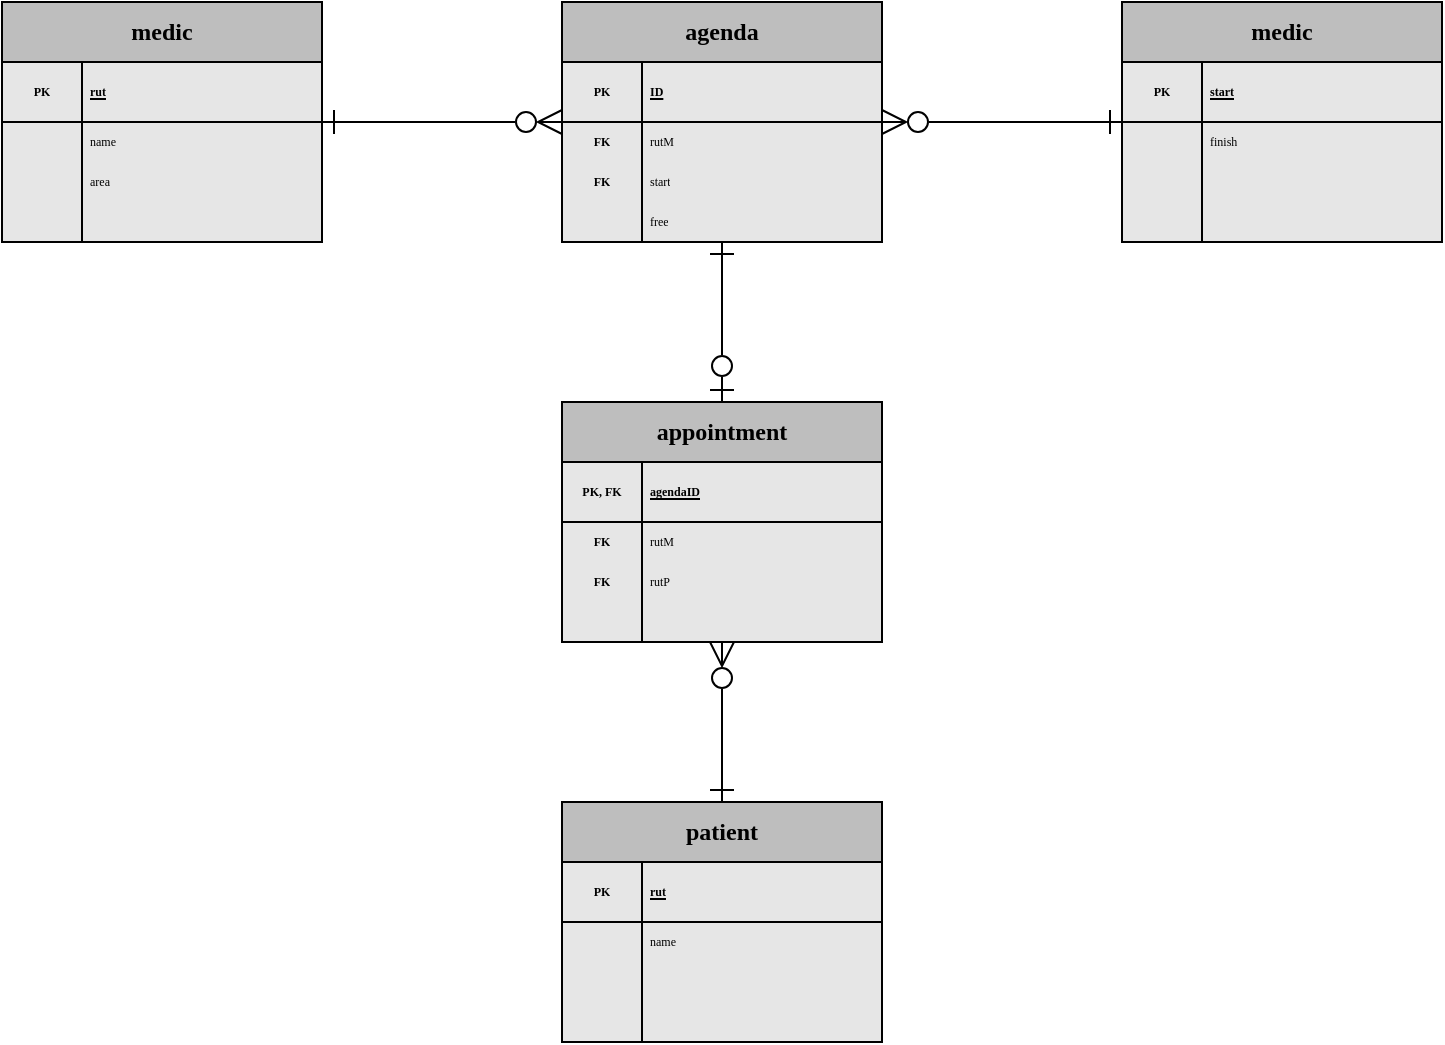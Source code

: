 <mxfile version="24.7.17">
  <diagram name="page 1" id="qVR1apmD6zJQwRJWvuhT">
    <mxGraphModel dx="928" dy="998" grid="1" gridSize="10" guides="0" tooltips="1" connect="0" arrows="0" fold="1" page="0" pageScale="1" pageWidth="1" pageHeight="1" math="0" shadow="0">
      <root>
        <mxCell id="0" />
        <mxCell id="1" parent="0" />
        <mxCell id="bWEumTjsvRZVFGGNAj3E-31" value="" style="endArrow=ERzeroToMany;html=1;rounded=0;endSize=10;startArrow=ERone;startFill=0;endFill=0;startSize=10;jumpSize=5;fontFamily=Source Code Pro;fontSize=50;edgeStyle=orthogonalEdgeStyle;" parent="1" source="L7v4DbWmXzUbWN3TQE_9-1" target="wR0pdppz9Ygxzf8U3rlt-65" edge="1">
          <mxGeometry width="50" height="50" relative="1" as="geometry">
            <mxPoint x="1000" y="480" as="sourcePoint" />
            <mxPoint x="1320" y="480" as="targetPoint" />
            <Array as="points" />
          </mxGeometry>
        </mxCell>
        <mxCell id="L7v4DbWmXzUbWN3TQE_9-1" value="patient" style="shape=table;startSize=30;container=1;collapsible=1;childLayout=tableLayout;fixedRows=1;rowLines=0;fontStyle=1;align=center;resizeLast=1;html=1;whiteSpace=wrap;fontFamily=Source Sans Pro;verticalAlign=middle;fillStyle=solid;fillColor=#BEBEBE;swimlaneFillColor=#E6E6E6;" parent="1" vertex="1">
          <mxGeometry x="1320" y="720" width="160" height="120" as="geometry">
            <mxRectangle x="1240" y="320" width="160" height="30" as="alternateBounds" />
          </mxGeometry>
        </mxCell>
        <mxCell id="L7v4DbWmXzUbWN3TQE_9-5" value="" style="shape=tableRow;horizontal=0;startSize=0;swimlaneHead=0;swimlaneBody=0;fillColor=none;collapsible=0;dropTarget=0;points=[[0,0.5],[1,0.5]];portConstraint=eastwest;top=0;left=0;right=0;bottom=1;html=1;fontFamily=Source Sans Pro;fontSize=50;" parent="L7v4DbWmXzUbWN3TQE_9-1" vertex="1">
          <mxGeometry y="30" width="160" height="30" as="geometry" />
        </mxCell>
        <mxCell id="L7v4DbWmXzUbWN3TQE_9-6" value="PK" style="shape=partialRectangle;connectable=0;fillColor=none;top=0;left=0;bottom=0;right=0;fontStyle=1;overflow=hidden;html=1;whiteSpace=wrap;fontFamily=Source Code Pro;fontSize=6;strokeColor=inherit;" parent="L7v4DbWmXzUbWN3TQE_9-5" vertex="1">
          <mxGeometry width="40" height="30" as="geometry">
            <mxRectangle width="40" height="30" as="alternateBounds" />
          </mxGeometry>
        </mxCell>
        <mxCell id="L7v4DbWmXzUbWN3TQE_9-7" value="rut" style="shape=partialRectangle;connectable=0;fillColor=none;top=0;left=0;bottom=0;right=0;align=left;spacingLeft=2;fontStyle=5;overflow=hidden;html=1;whiteSpace=wrap;fontFamily=Source Code Pro;fontSize=6;strokeColor=inherit;spacingRight=2;" parent="L7v4DbWmXzUbWN3TQE_9-5" vertex="1">
          <mxGeometry x="40" width="120" height="30" as="geometry">
            <mxRectangle width="120" height="30" as="alternateBounds" />
          </mxGeometry>
        </mxCell>
        <mxCell id="L7v4DbWmXzUbWN3TQE_9-8" value="" style="shape=tableRow;horizontal=0;startSize=0;swimlaneHead=0;swimlaneBody=0;fillColor=none;collapsible=0;dropTarget=0;points=[[0,0.5],[1,0.5]];portConstraint=eastwest;top=0;left=0;right=0;bottom=0;html=1;fontFamily=Source Sans Pro;fontSize=50;" parent="L7v4DbWmXzUbWN3TQE_9-1" vertex="1">
          <mxGeometry y="60" width="160" height="20" as="geometry" />
        </mxCell>
        <mxCell id="L7v4DbWmXzUbWN3TQE_9-9" value="" style="shape=partialRectangle;connectable=0;fillColor=none;top=0;left=0;bottom=0;right=0;editable=1;overflow=hidden;html=1;whiteSpace=wrap;fontFamily=Source Code Pro;fontSize=6;strokeColor=inherit;" parent="L7v4DbWmXzUbWN3TQE_9-8" vertex="1">
          <mxGeometry width="40" height="20" as="geometry">
            <mxRectangle width="40" height="20" as="alternateBounds" />
          </mxGeometry>
        </mxCell>
        <mxCell id="L7v4DbWmXzUbWN3TQE_9-10" value="name" style="shape=partialRectangle;connectable=0;fillColor=none;top=0;left=0;bottom=0;right=0;align=left;spacingLeft=2;overflow=hidden;html=1;whiteSpace=wrap;fontFamily=Source Code Pro;fontSize=6;strokeColor=inherit;spacingRight=2;" parent="L7v4DbWmXzUbWN3TQE_9-8" vertex="1">
          <mxGeometry x="40" width="120" height="20" as="geometry">
            <mxRectangle width="120" height="20" as="alternateBounds" />
          </mxGeometry>
        </mxCell>
        <mxCell id="eeZUi_6JxWHf7fmhZz_U-38" style="shape=tableRow;horizontal=0;startSize=0;swimlaneHead=0;swimlaneBody=0;fillColor=none;collapsible=0;dropTarget=0;points=[[0,0.5],[1,0.5]];portConstraint=eastwest;top=0;left=0;right=0;bottom=0;html=1;fontFamily=Source Sans Pro;fontSize=50;" parent="L7v4DbWmXzUbWN3TQE_9-1" vertex="1">
          <mxGeometry y="80" width="160" height="20" as="geometry" />
        </mxCell>
        <mxCell id="eeZUi_6JxWHf7fmhZz_U-39" style="shape=partialRectangle;connectable=0;fillColor=none;top=0;left=0;bottom=0;right=0;editable=1;overflow=hidden;html=1;whiteSpace=wrap;fontFamily=Source Code Pro;fontSize=6;strokeColor=inherit;" parent="eeZUi_6JxWHf7fmhZz_U-38" vertex="1">
          <mxGeometry width="40" height="20" as="geometry">
            <mxRectangle width="40" height="20" as="alternateBounds" />
          </mxGeometry>
        </mxCell>
        <mxCell id="eeZUi_6JxWHf7fmhZz_U-40" style="shape=partialRectangle;connectable=0;fillColor=none;top=0;left=0;bottom=0;right=0;align=left;spacingLeft=2;overflow=hidden;html=1;whiteSpace=wrap;fontFamily=Source Code Pro;fontSize=6;strokeColor=inherit;spacingRight=2;" parent="eeZUi_6JxWHf7fmhZz_U-38" vertex="1">
          <mxGeometry x="40" width="120" height="20" as="geometry">
            <mxRectangle width="120" height="20" as="alternateBounds" />
          </mxGeometry>
        </mxCell>
        <mxCell id="eeZUi_6JxWHf7fmhZz_U-35" style="shape=tableRow;horizontal=0;startSize=0;swimlaneHead=0;swimlaneBody=0;fillColor=none;collapsible=0;dropTarget=0;points=[[0,0.5],[1,0.5]];portConstraint=eastwest;top=0;left=0;right=0;bottom=0;html=1;fontFamily=Source Sans Pro;fontSize=50;" parent="L7v4DbWmXzUbWN3TQE_9-1" vertex="1">
          <mxGeometry y="100" width="160" height="20" as="geometry" />
        </mxCell>
        <mxCell id="eeZUi_6JxWHf7fmhZz_U-36" style="shape=partialRectangle;connectable=0;fillColor=none;top=0;left=0;bottom=0;right=0;editable=1;overflow=hidden;html=1;whiteSpace=wrap;fontFamily=Source Code Pro;fontSize=6;strokeColor=inherit;" parent="eeZUi_6JxWHf7fmhZz_U-35" vertex="1">
          <mxGeometry width="40" height="20" as="geometry">
            <mxRectangle width="40" height="20" as="alternateBounds" />
          </mxGeometry>
        </mxCell>
        <mxCell id="eeZUi_6JxWHf7fmhZz_U-37" style="shape=partialRectangle;connectable=0;fillColor=none;top=0;left=0;bottom=0;right=0;align=left;spacingLeft=2;overflow=hidden;html=1;whiteSpace=wrap;fontFamily=Source Code Pro;fontSize=6;strokeColor=inherit;spacingRight=2;" parent="eeZUi_6JxWHf7fmhZz_U-35" vertex="1">
          <mxGeometry x="40" width="120" height="20" as="geometry">
            <mxRectangle width="120" height="20" as="alternateBounds" />
          </mxGeometry>
        </mxCell>
        <mxCell id="eeZUi_6JxWHf7fmhZz_U-1" value="medic" style="shape=table;startSize=30;container=1;collapsible=1;childLayout=tableLayout;fixedRows=1;rowLines=0;fontStyle=1;align=center;resizeLast=1;html=1;whiteSpace=wrap;fontFamily=Source Sans Pro;verticalAlign=middle;fillStyle=solid;fillColor=#BEBEBE;swimlaneFillColor=#E6E6E6;" parent="1" vertex="1">
          <mxGeometry x="1040" y="320" width="160" height="120" as="geometry">
            <mxRectangle x="1240" y="320" width="160" height="30" as="alternateBounds" />
          </mxGeometry>
        </mxCell>
        <mxCell id="eeZUi_6JxWHf7fmhZz_U-2" value="" style="shape=tableRow;horizontal=0;startSize=0;swimlaneHead=0;swimlaneBody=0;fillColor=none;collapsible=0;dropTarget=0;points=[[0,0.5],[1,0.5]];portConstraint=eastwest;top=0;left=0;right=0;bottom=1;html=1;fontFamily=Source Sans Pro;fontSize=50;" parent="eeZUi_6JxWHf7fmhZz_U-1" vertex="1">
          <mxGeometry y="30" width="160" height="30" as="geometry" />
        </mxCell>
        <mxCell id="eeZUi_6JxWHf7fmhZz_U-3" value="PK" style="shape=partialRectangle;connectable=0;fillColor=none;top=0;left=0;bottom=0;right=0;fontStyle=1;overflow=hidden;html=1;whiteSpace=wrap;fontFamily=Source Code Pro;fontSize=6;strokeColor=inherit;" parent="eeZUi_6JxWHf7fmhZz_U-2" vertex="1">
          <mxGeometry width="40" height="30" as="geometry">
            <mxRectangle width="40" height="30" as="alternateBounds" />
          </mxGeometry>
        </mxCell>
        <mxCell id="eeZUi_6JxWHf7fmhZz_U-4" value="rut" style="shape=partialRectangle;connectable=0;fillColor=none;top=0;left=0;bottom=0;right=0;align=left;spacingLeft=2;fontStyle=5;overflow=hidden;html=1;whiteSpace=wrap;fontFamily=Source Code Pro;fontSize=6;strokeColor=inherit;spacingRight=2;" parent="eeZUi_6JxWHf7fmhZz_U-2" vertex="1">
          <mxGeometry x="40" width="120" height="30" as="geometry">
            <mxRectangle width="120" height="30" as="alternateBounds" />
          </mxGeometry>
        </mxCell>
        <mxCell id="eeZUi_6JxWHf7fmhZz_U-5" value="" style="shape=tableRow;horizontal=0;startSize=0;swimlaneHead=0;swimlaneBody=0;fillColor=none;collapsible=0;dropTarget=0;points=[[0,0.5],[1,0.5]];portConstraint=eastwest;top=0;left=0;right=0;bottom=0;html=1;fontFamily=Source Sans Pro;fontSize=50;" parent="eeZUi_6JxWHf7fmhZz_U-1" vertex="1">
          <mxGeometry y="60" width="160" height="20" as="geometry" />
        </mxCell>
        <mxCell id="eeZUi_6JxWHf7fmhZz_U-6" value="" style="shape=partialRectangle;connectable=0;fillColor=none;top=0;left=0;bottom=0;right=0;editable=1;overflow=hidden;html=1;whiteSpace=wrap;fontFamily=Source Code Pro;fontSize=6;strokeColor=inherit;" parent="eeZUi_6JxWHf7fmhZz_U-5" vertex="1">
          <mxGeometry width="40" height="20" as="geometry">
            <mxRectangle width="40" height="20" as="alternateBounds" />
          </mxGeometry>
        </mxCell>
        <mxCell id="eeZUi_6JxWHf7fmhZz_U-7" value="name" style="shape=partialRectangle;connectable=0;fillColor=none;top=0;left=0;bottom=0;right=0;align=left;spacingLeft=2;overflow=hidden;html=1;whiteSpace=wrap;fontFamily=Source Code Pro;fontSize=6;strokeColor=inherit;spacingRight=2;" parent="eeZUi_6JxWHf7fmhZz_U-5" vertex="1">
          <mxGeometry x="40" width="120" height="20" as="geometry">
            <mxRectangle width="120" height="20" as="alternateBounds" />
          </mxGeometry>
        </mxCell>
        <mxCell id="eeZUi_6JxWHf7fmhZz_U-11" style="shape=tableRow;horizontal=0;startSize=0;swimlaneHead=0;swimlaneBody=0;fillColor=none;collapsible=0;dropTarget=0;points=[[0,0.5],[1,0.5]];portConstraint=eastwest;top=0;left=0;right=0;bottom=0;html=1;fontFamily=Source Sans Pro;fontSize=50;" parent="eeZUi_6JxWHf7fmhZz_U-1" vertex="1">
          <mxGeometry y="80" width="160" height="20" as="geometry" />
        </mxCell>
        <mxCell id="eeZUi_6JxWHf7fmhZz_U-12" style="shape=partialRectangle;connectable=0;fillColor=none;top=0;left=0;bottom=0;right=0;editable=1;overflow=hidden;html=1;whiteSpace=wrap;fontFamily=Source Code Pro;fontSize=6;strokeColor=inherit;" parent="eeZUi_6JxWHf7fmhZz_U-11" vertex="1">
          <mxGeometry width="40" height="20" as="geometry">
            <mxRectangle width="40" height="20" as="alternateBounds" />
          </mxGeometry>
        </mxCell>
        <mxCell id="eeZUi_6JxWHf7fmhZz_U-13" value="area" style="shape=partialRectangle;connectable=0;fillColor=none;top=0;left=0;bottom=0;right=0;align=left;spacingLeft=2;overflow=hidden;html=1;whiteSpace=wrap;fontFamily=Source Code Pro;fontSize=6;strokeColor=inherit;spacingRight=2;" parent="eeZUi_6JxWHf7fmhZz_U-11" vertex="1">
          <mxGeometry x="40" width="120" height="20" as="geometry">
            <mxRectangle width="120" height="20" as="alternateBounds" />
          </mxGeometry>
        </mxCell>
        <mxCell id="eeZUi_6JxWHf7fmhZz_U-41" style="shape=tableRow;horizontal=0;startSize=0;swimlaneHead=0;swimlaneBody=0;fillColor=none;collapsible=0;dropTarget=0;points=[[0,0.5],[1,0.5]];portConstraint=eastwest;top=0;left=0;right=0;bottom=0;html=1;fontFamily=Source Sans Pro;fontSize=50;" parent="eeZUi_6JxWHf7fmhZz_U-1" vertex="1">
          <mxGeometry y="100" width="160" height="20" as="geometry" />
        </mxCell>
        <mxCell id="eeZUi_6JxWHf7fmhZz_U-42" style="shape=partialRectangle;connectable=0;fillColor=none;top=0;left=0;bottom=0;right=0;editable=1;overflow=hidden;html=1;whiteSpace=wrap;fontFamily=Source Code Pro;fontSize=6;strokeColor=inherit;" parent="eeZUi_6JxWHf7fmhZz_U-41" vertex="1">
          <mxGeometry width="40" height="20" as="geometry">
            <mxRectangle width="40" height="20" as="alternateBounds" />
          </mxGeometry>
        </mxCell>
        <mxCell id="eeZUi_6JxWHf7fmhZz_U-43" style="shape=partialRectangle;connectable=0;fillColor=none;top=0;left=0;bottom=0;right=0;align=left;spacingLeft=2;overflow=hidden;html=1;whiteSpace=wrap;fontFamily=Source Code Pro;fontSize=6;strokeColor=inherit;spacingRight=2;" parent="eeZUi_6JxWHf7fmhZz_U-41" vertex="1">
          <mxGeometry x="40" width="120" height="20" as="geometry">
            <mxRectangle width="120" height="20" as="alternateBounds" />
          </mxGeometry>
        </mxCell>
        <mxCell id="eeZUi_6JxWHf7fmhZz_U-14" value="agenda" style="shape=table;startSize=30;container=1;collapsible=1;childLayout=tableLayout;fixedRows=1;rowLines=0;fontStyle=1;align=center;resizeLast=1;html=1;whiteSpace=wrap;fontFamily=Source Sans Pro;verticalAlign=middle;fillStyle=solid;fillColor=#BEBEBE;swimlaneFillColor=#E6E6E6;" parent="1" vertex="1">
          <mxGeometry x="1320" y="320" width="160" height="120" as="geometry">
            <mxRectangle x="1240" y="480" width="160" height="30" as="alternateBounds" />
          </mxGeometry>
        </mxCell>
        <mxCell id="eeZUi_6JxWHf7fmhZz_U-15" value="" style="shape=tableRow;horizontal=0;startSize=0;swimlaneHead=0;swimlaneBody=0;fillColor=none;collapsible=0;dropTarget=0;points=[[0,0.5],[1,0.5]];portConstraint=eastwest;top=0;left=0;right=0;bottom=1;html=1;fontFamily=Source Sans Pro;fontSize=50;" parent="eeZUi_6JxWHf7fmhZz_U-14" vertex="1">
          <mxGeometry y="30" width="160" height="30" as="geometry" />
        </mxCell>
        <mxCell id="eeZUi_6JxWHf7fmhZz_U-16" value="PK" style="shape=partialRectangle;connectable=0;fillColor=none;top=0;left=0;bottom=0;right=0;fontStyle=1;overflow=hidden;html=1;whiteSpace=wrap;fontFamily=Source Code Pro;fontSize=6;strokeColor=inherit;" parent="eeZUi_6JxWHf7fmhZz_U-15" vertex="1">
          <mxGeometry width="40" height="30" as="geometry">
            <mxRectangle width="40" height="30" as="alternateBounds" />
          </mxGeometry>
        </mxCell>
        <mxCell id="eeZUi_6JxWHf7fmhZz_U-17" value="ID" style="shape=partialRectangle;connectable=0;fillColor=none;top=0;left=0;bottom=0;right=0;align=left;spacingLeft=2;fontStyle=5;overflow=hidden;html=1;whiteSpace=wrap;fontFamily=Source Code Pro;fontSize=6;strokeColor=inherit;spacingRight=2;" parent="eeZUi_6JxWHf7fmhZz_U-15" vertex="1">
          <mxGeometry x="40" width="120" height="30" as="geometry">
            <mxRectangle width="120" height="30" as="alternateBounds" />
          </mxGeometry>
        </mxCell>
        <mxCell id="eeZUi_6JxWHf7fmhZz_U-18" value="" style="shape=tableRow;horizontal=0;startSize=0;swimlaneHead=0;swimlaneBody=0;fillColor=none;collapsible=0;dropTarget=0;points=[[0,0.5],[1,0.5]];portConstraint=eastwest;top=0;left=0;right=0;bottom=0;html=1;fontFamily=Source Sans Pro;fontSize=50;" parent="eeZUi_6JxWHf7fmhZz_U-14" vertex="1">
          <mxGeometry y="60" width="160" height="20" as="geometry" />
        </mxCell>
        <mxCell id="eeZUi_6JxWHf7fmhZz_U-19" value="&lt;b&gt;FK&lt;/b&gt;" style="shape=partialRectangle;connectable=0;fillColor=none;top=0;left=0;bottom=0;right=0;editable=1;overflow=hidden;html=1;whiteSpace=wrap;fontFamily=Source Code Pro;fontSize=6;strokeColor=inherit;" parent="eeZUi_6JxWHf7fmhZz_U-18" vertex="1">
          <mxGeometry width="40" height="20" as="geometry">
            <mxRectangle width="40" height="20" as="alternateBounds" />
          </mxGeometry>
        </mxCell>
        <mxCell id="eeZUi_6JxWHf7fmhZz_U-20" value="rutM" style="shape=partialRectangle;connectable=0;fillColor=none;top=0;left=0;bottom=0;right=0;align=left;spacingLeft=2;overflow=hidden;html=1;whiteSpace=wrap;fontFamily=Source Code Pro;fontSize=6;strokeColor=inherit;spacingRight=2;" parent="eeZUi_6JxWHf7fmhZz_U-18" vertex="1">
          <mxGeometry x="40" width="120" height="20" as="geometry">
            <mxRectangle width="120" height="20" as="alternateBounds" />
          </mxGeometry>
        </mxCell>
        <mxCell id="eeZUi_6JxWHf7fmhZz_U-21" style="shape=tableRow;horizontal=0;startSize=0;swimlaneHead=0;swimlaneBody=0;fillColor=none;collapsible=0;dropTarget=0;points=[[0,0.5],[1,0.5]];portConstraint=eastwest;top=0;left=0;right=0;bottom=0;html=1;fontFamily=Source Sans Pro;fontSize=50;" parent="eeZUi_6JxWHf7fmhZz_U-14" vertex="1">
          <mxGeometry y="80" width="160" height="20" as="geometry" />
        </mxCell>
        <mxCell id="eeZUi_6JxWHf7fmhZz_U-22" value="&lt;b&gt;FK&lt;/b&gt;" style="shape=partialRectangle;connectable=0;fillColor=none;top=0;left=0;bottom=0;right=0;editable=1;overflow=hidden;html=1;whiteSpace=wrap;fontFamily=Source Code Pro;fontSize=6;strokeColor=inherit;" parent="eeZUi_6JxWHf7fmhZz_U-21" vertex="1">
          <mxGeometry width="40" height="20" as="geometry">
            <mxRectangle width="40" height="20" as="alternateBounds" />
          </mxGeometry>
        </mxCell>
        <mxCell id="eeZUi_6JxWHf7fmhZz_U-23" value="start" style="shape=partialRectangle;connectable=0;fillColor=none;top=0;left=0;bottom=0;right=0;align=left;spacingLeft=2;overflow=hidden;html=1;whiteSpace=wrap;fontFamily=Source Code Pro;fontSize=6;strokeColor=inherit;spacingRight=2;" parent="eeZUi_6JxWHf7fmhZz_U-21" vertex="1">
          <mxGeometry x="40" width="120" height="20" as="geometry">
            <mxRectangle width="120" height="20" as="alternateBounds" />
          </mxGeometry>
        </mxCell>
        <mxCell id="eeZUi_6JxWHf7fmhZz_U-24" style="shape=tableRow;horizontal=0;startSize=0;swimlaneHead=0;swimlaneBody=0;fillColor=none;collapsible=0;dropTarget=0;points=[[0,0.5],[1,0.5]];portConstraint=eastwest;top=0;left=0;right=0;bottom=0;html=1;fontFamily=Source Sans Pro;fontSize=50;" parent="eeZUi_6JxWHf7fmhZz_U-14" vertex="1">
          <mxGeometry y="100" width="160" height="20" as="geometry" />
        </mxCell>
        <mxCell id="eeZUi_6JxWHf7fmhZz_U-25" style="shape=partialRectangle;connectable=0;fillColor=none;top=0;left=0;bottom=0;right=0;editable=1;overflow=hidden;html=1;whiteSpace=wrap;fontFamily=Source Code Pro;fontSize=6;strokeColor=inherit;" parent="eeZUi_6JxWHf7fmhZz_U-24" vertex="1">
          <mxGeometry width="40" height="20" as="geometry">
            <mxRectangle width="40" height="20" as="alternateBounds" />
          </mxGeometry>
        </mxCell>
        <mxCell id="eeZUi_6JxWHf7fmhZz_U-26" value="free" style="shape=partialRectangle;connectable=0;fillColor=none;top=0;left=0;bottom=0;right=0;align=left;spacingLeft=2;overflow=hidden;html=1;whiteSpace=wrap;fontFamily=Source Code Pro;fontSize=6;strokeColor=inherit;spacingRight=2;" parent="eeZUi_6JxWHf7fmhZz_U-24" vertex="1">
          <mxGeometry x="40" width="120" height="20" as="geometry">
            <mxRectangle width="120" height="20" as="alternateBounds" />
          </mxGeometry>
        </mxCell>
        <mxCell id="eeZUi_6JxWHf7fmhZz_U-44" value="" style="endArrow=ERzeroToMany;html=1;rounded=0;endSize=10;startArrow=ERone;startFill=0;endFill=0;startSize=10;jumpSize=5;fontFamily=Source Code Pro;fontSize=50;edgeStyle=orthogonalEdgeStyle;" parent="1" source="eeZUi_6JxWHf7fmhZz_U-1" target="eeZUi_6JxWHf7fmhZz_U-14" edge="1">
          <mxGeometry width="50" height="50" relative="1" as="geometry">
            <mxPoint x="1570" y="450" as="sourcePoint" />
            <mxPoint x="1730" y="570" as="targetPoint" />
            <Array as="points">
              <mxPoint x="1400" y="380" />
            </Array>
          </mxGeometry>
        </mxCell>
        <mxCell id="wR0pdppz9Ygxzf8U3rlt-49" value="medic" style="shape=table;startSize=30;container=1;collapsible=1;childLayout=tableLayout;fixedRows=1;rowLines=0;fontStyle=1;align=center;resizeLast=1;html=1;whiteSpace=wrap;fontFamily=Source Sans Pro;verticalAlign=middle;fillStyle=solid;fillColor=#BEBEBE;swimlaneFillColor=#E6E6E6;" vertex="1" parent="1">
          <mxGeometry x="1600" y="320" width="160" height="120" as="geometry">
            <mxRectangle x="1240" y="320" width="160" height="30" as="alternateBounds" />
          </mxGeometry>
        </mxCell>
        <mxCell id="wR0pdppz9Ygxzf8U3rlt-50" value="" style="shape=tableRow;horizontal=0;startSize=0;swimlaneHead=0;swimlaneBody=0;fillColor=none;collapsible=0;dropTarget=0;points=[[0,0.5],[1,0.5]];portConstraint=eastwest;top=0;left=0;right=0;bottom=1;html=1;fontFamily=Source Sans Pro;fontSize=50;" vertex="1" parent="wR0pdppz9Ygxzf8U3rlt-49">
          <mxGeometry y="30" width="160" height="30" as="geometry" />
        </mxCell>
        <mxCell id="wR0pdppz9Ygxzf8U3rlt-51" value="PK" style="shape=partialRectangle;connectable=0;fillColor=none;top=0;left=0;bottom=0;right=0;fontStyle=1;overflow=hidden;html=1;whiteSpace=wrap;fontFamily=Source Code Pro;fontSize=6;strokeColor=inherit;" vertex="1" parent="wR0pdppz9Ygxzf8U3rlt-50">
          <mxGeometry width="40" height="30" as="geometry">
            <mxRectangle width="40" height="30" as="alternateBounds" />
          </mxGeometry>
        </mxCell>
        <mxCell id="wR0pdppz9Ygxzf8U3rlt-52" value="start" style="shape=partialRectangle;connectable=0;fillColor=none;top=0;left=0;bottom=0;right=0;align=left;spacingLeft=2;fontStyle=5;overflow=hidden;html=1;whiteSpace=wrap;fontFamily=Source Code Pro;fontSize=6;strokeColor=inherit;spacingRight=2;" vertex="1" parent="wR0pdppz9Ygxzf8U3rlt-50">
          <mxGeometry x="40" width="120" height="30" as="geometry">
            <mxRectangle width="120" height="30" as="alternateBounds" />
          </mxGeometry>
        </mxCell>
        <mxCell id="wR0pdppz9Ygxzf8U3rlt-53" value="" style="shape=tableRow;horizontal=0;startSize=0;swimlaneHead=0;swimlaneBody=0;fillColor=none;collapsible=0;dropTarget=0;points=[[0,0.5],[1,0.5]];portConstraint=eastwest;top=0;left=0;right=0;bottom=0;html=1;fontFamily=Source Sans Pro;fontSize=50;" vertex="1" parent="wR0pdppz9Ygxzf8U3rlt-49">
          <mxGeometry y="60" width="160" height="20" as="geometry" />
        </mxCell>
        <mxCell id="wR0pdppz9Ygxzf8U3rlt-54" value="" style="shape=partialRectangle;connectable=0;fillColor=none;top=0;left=0;bottom=0;right=0;editable=1;overflow=hidden;html=1;whiteSpace=wrap;fontFamily=Source Code Pro;fontSize=6;strokeColor=inherit;" vertex="1" parent="wR0pdppz9Ygxzf8U3rlt-53">
          <mxGeometry width="40" height="20" as="geometry">
            <mxRectangle width="40" height="20" as="alternateBounds" />
          </mxGeometry>
        </mxCell>
        <mxCell id="wR0pdppz9Ygxzf8U3rlt-55" value="finish" style="shape=partialRectangle;connectable=0;fillColor=none;top=0;left=0;bottom=0;right=0;align=left;spacingLeft=2;overflow=hidden;html=1;whiteSpace=wrap;fontFamily=Source Code Pro;fontSize=6;strokeColor=inherit;spacingRight=2;" vertex="1" parent="wR0pdppz9Ygxzf8U3rlt-53">
          <mxGeometry x="40" width="120" height="20" as="geometry">
            <mxRectangle width="120" height="20" as="alternateBounds" />
          </mxGeometry>
        </mxCell>
        <mxCell id="wR0pdppz9Ygxzf8U3rlt-56" style="shape=tableRow;horizontal=0;startSize=0;swimlaneHead=0;swimlaneBody=0;fillColor=none;collapsible=0;dropTarget=0;points=[[0,0.5],[1,0.5]];portConstraint=eastwest;top=0;left=0;right=0;bottom=0;html=1;fontFamily=Source Sans Pro;fontSize=50;" vertex="1" parent="wR0pdppz9Ygxzf8U3rlt-49">
          <mxGeometry y="80" width="160" height="20" as="geometry" />
        </mxCell>
        <mxCell id="wR0pdppz9Ygxzf8U3rlt-57" style="shape=partialRectangle;connectable=0;fillColor=none;top=0;left=0;bottom=0;right=0;editable=1;overflow=hidden;html=1;whiteSpace=wrap;fontFamily=Source Code Pro;fontSize=6;strokeColor=inherit;" vertex="1" parent="wR0pdppz9Ygxzf8U3rlt-56">
          <mxGeometry width="40" height="20" as="geometry">
            <mxRectangle width="40" height="20" as="alternateBounds" />
          </mxGeometry>
        </mxCell>
        <mxCell id="wR0pdppz9Ygxzf8U3rlt-58" value="" style="shape=partialRectangle;connectable=0;fillColor=none;top=0;left=0;bottom=0;right=0;align=left;spacingLeft=2;overflow=hidden;html=1;whiteSpace=wrap;fontFamily=Source Code Pro;fontSize=6;strokeColor=inherit;spacingRight=2;" vertex="1" parent="wR0pdppz9Ygxzf8U3rlt-56">
          <mxGeometry x="40" width="120" height="20" as="geometry">
            <mxRectangle width="120" height="20" as="alternateBounds" />
          </mxGeometry>
        </mxCell>
        <mxCell id="wR0pdppz9Ygxzf8U3rlt-59" style="shape=tableRow;horizontal=0;startSize=0;swimlaneHead=0;swimlaneBody=0;fillColor=none;collapsible=0;dropTarget=0;points=[[0,0.5],[1,0.5]];portConstraint=eastwest;top=0;left=0;right=0;bottom=0;html=1;fontFamily=Source Sans Pro;fontSize=50;" vertex="1" parent="wR0pdppz9Ygxzf8U3rlt-49">
          <mxGeometry y="100" width="160" height="20" as="geometry" />
        </mxCell>
        <mxCell id="wR0pdppz9Ygxzf8U3rlt-60" style="shape=partialRectangle;connectable=0;fillColor=none;top=0;left=0;bottom=0;right=0;editable=1;overflow=hidden;html=1;whiteSpace=wrap;fontFamily=Source Code Pro;fontSize=6;strokeColor=inherit;" vertex="1" parent="wR0pdppz9Ygxzf8U3rlt-59">
          <mxGeometry width="40" height="20" as="geometry">
            <mxRectangle width="40" height="20" as="alternateBounds" />
          </mxGeometry>
        </mxCell>
        <mxCell id="wR0pdppz9Ygxzf8U3rlt-61" style="shape=partialRectangle;connectable=0;fillColor=none;top=0;left=0;bottom=0;right=0;align=left;spacingLeft=2;overflow=hidden;html=1;whiteSpace=wrap;fontFamily=Source Code Pro;fontSize=6;strokeColor=inherit;spacingRight=2;" vertex="1" parent="wR0pdppz9Ygxzf8U3rlt-59">
          <mxGeometry x="40" width="120" height="20" as="geometry">
            <mxRectangle width="120" height="20" as="alternateBounds" />
          </mxGeometry>
        </mxCell>
        <mxCell id="wR0pdppz9Ygxzf8U3rlt-64" value="" style="endArrow=ERzeroToMany;html=1;rounded=0;endSize=10;startArrow=ERone;startFill=0;endFill=0;startSize=10;jumpSize=5;fontFamily=Source Code Pro;fontSize=50;edgeStyle=orthogonalEdgeStyle;" edge="1" parent="1" source="wR0pdppz9Ygxzf8U3rlt-49" target="eeZUi_6JxWHf7fmhZz_U-14">
          <mxGeometry width="50" height="50" relative="1" as="geometry">
            <mxPoint x="1210" y="390" as="sourcePoint" />
            <mxPoint x="1650" y="510" as="targetPoint" />
            <Array as="points" />
          </mxGeometry>
        </mxCell>
        <mxCell id="wR0pdppz9Ygxzf8U3rlt-65" value="appointment" style="shape=table;startSize=30;container=1;collapsible=1;childLayout=tableLayout;fixedRows=1;rowLines=0;fontStyle=1;align=center;resizeLast=1;html=1;whiteSpace=wrap;fontFamily=Source Sans Pro;verticalAlign=middle;fillStyle=solid;fillColor=#BEBEBE;swimlaneFillColor=#E6E6E6;" vertex="1" parent="1">
          <mxGeometry x="1320" y="520" width="160" height="120" as="geometry">
            <mxRectangle x="1240" y="480" width="160" height="30" as="alternateBounds" />
          </mxGeometry>
        </mxCell>
        <mxCell id="wR0pdppz9Ygxzf8U3rlt-66" value="" style="shape=tableRow;horizontal=0;startSize=0;swimlaneHead=0;swimlaneBody=0;fillColor=none;collapsible=0;dropTarget=0;points=[[0,0.5],[1,0.5]];portConstraint=eastwest;top=0;left=0;right=0;bottom=1;html=1;fontFamily=Source Sans Pro;fontSize=50;" vertex="1" parent="wR0pdppz9Ygxzf8U3rlt-65">
          <mxGeometry y="30" width="160" height="30" as="geometry" />
        </mxCell>
        <mxCell id="wR0pdppz9Ygxzf8U3rlt-67" value="PK, FK" style="shape=partialRectangle;connectable=0;fillColor=none;top=0;left=0;bottom=0;right=0;fontStyle=1;overflow=hidden;html=1;whiteSpace=wrap;fontFamily=Source Code Pro;fontSize=6;strokeColor=inherit;" vertex="1" parent="wR0pdppz9Ygxzf8U3rlt-66">
          <mxGeometry width="40" height="30" as="geometry">
            <mxRectangle width="40" height="30" as="alternateBounds" />
          </mxGeometry>
        </mxCell>
        <mxCell id="wR0pdppz9Ygxzf8U3rlt-68" value="agendaID" style="shape=partialRectangle;connectable=0;fillColor=none;top=0;left=0;bottom=0;right=0;align=left;spacingLeft=2;fontStyle=5;overflow=hidden;html=1;whiteSpace=wrap;fontFamily=Source Code Pro;fontSize=6;strokeColor=inherit;spacingRight=2;" vertex="1" parent="wR0pdppz9Ygxzf8U3rlt-66">
          <mxGeometry x="40" width="120" height="30" as="geometry">
            <mxRectangle width="120" height="30" as="alternateBounds" />
          </mxGeometry>
        </mxCell>
        <mxCell id="wR0pdppz9Ygxzf8U3rlt-69" value="" style="shape=tableRow;horizontal=0;startSize=0;swimlaneHead=0;swimlaneBody=0;fillColor=none;collapsible=0;dropTarget=0;points=[[0,0.5],[1,0.5]];portConstraint=eastwest;top=0;left=0;right=0;bottom=0;html=1;fontFamily=Source Sans Pro;fontSize=50;" vertex="1" parent="wR0pdppz9Ygxzf8U3rlt-65">
          <mxGeometry y="60" width="160" height="20" as="geometry" />
        </mxCell>
        <mxCell id="wR0pdppz9Ygxzf8U3rlt-70" value="&lt;b&gt;FK&lt;/b&gt;" style="shape=partialRectangle;connectable=0;fillColor=none;top=0;left=0;bottom=0;right=0;editable=1;overflow=hidden;html=1;whiteSpace=wrap;fontFamily=Source Code Pro;fontSize=6;strokeColor=inherit;" vertex="1" parent="wR0pdppz9Ygxzf8U3rlt-69">
          <mxGeometry width="40" height="20" as="geometry">
            <mxRectangle width="40" height="20" as="alternateBounds" />
          </mxGeometry>
        </mxCell>
        <mxCell id="wR0pdppz9Ygxzf8U3rlt-71" value="rutM" style="shape=partialRectangle;connectable=0;fillColor=none;top=0;left=0;bottom=0;right=0;align=left;spacingLeft=2;overflow=hidden;html=1;whiteSpace=wrap;fontFamily=Source Code Pro;fontSize=6;strokeColor=inherit;spacingRight=2;" vertex="1" parent="wR0pdppz9Ygxzf8U3rlt-69">
          <mxGeometry x="40" width="120" height="20" as="geometry">
            <mxRectangle width="120" height="20" as="alternateBounds" />
          </mxGeometry>
        </mxCell>
        <mxCell id="wR0pdppz9Ygxzf8U3rlt-72" style="shape=tableRow;horizontal=0;startSize=0;swimlaneHead=0;swimlaneBody=0;fillColor=none;collapsible=0;dropTarget=0;points=[[0,0.5],[1,0.5]];portConstraint=eastwest;top=0;left=0;right=0;bottom=0;html=1;fontFamily=Source Sans Pro;fontSize=50;" vertex="1" parent="wR0pdppz9Ygxzf8U3rlt-65">
          <mxGeometry y="80" width="160" height="20" as="geometry" />
        </mxCell>
        <mxCell id="wR0pdppz9Ygxzf8U3rlt-73" value="&lt;b&gt;FK&lt;/b&gt;" style="shape=partialRectangle;connectable=0;fillColor=none;top=0;left=0;bottom=0;right=0;editable=1;overflow=hidden;html=1;whiteSpace=wrap;fontFamily=Source Code Pro;fontSize=6;strokeColor=inherit;" vertex="1" parent="wR0pdppz9Ygxzf8U3rlt-72">
          <mxGeometry width="40" height="20" as="geometry">
            <mxRectangle width="40" height="20" as="alternateBounds" />
          </mxGeometry>
        </mxCell>
        <mxCell id="wR0pdppz9Ygxzf8U3rlt-74" value="rutP" style="shape=partialRectangle;connectable=0;fillColor=none;top=0;left=0;bottom=0;right=0;align=left;spacingLeft=2;overflow=hidden;html=1;whiteSpace=wrap;fontFamily=Source Code Pro;fontSize=6;strokeColor=inherit;spacingRight=2;" vertex="1" parent="wR0pdppz9Ygxzf8U3rlt-72">
          <mxGeometry x="40" width="120" height="20" as="geometry">
            <mxRectangle width="120" height="20" as="alternateBounds" />
          </mxGeometry>
        </mxCell>
        <mxCell id="wR0pdppz9Ygxzf8U3rlt-78" style="shape=tableRow;horizontal=0;startSize=0;swimlaneHead=0;swimlaneBody=0;fillColor=none;collapsible=0;dropTarget=0;points=[[0,0.5],[1,0.5]];portConstraint=eastwest;top=0;left=0;right=0;bottom=0;html=1;fontFamily=Source Sans Pro;fontSize=50;" vertex="1" parent="wR0pdppz9Ygxzf8U3rlt-65">
          <mxGeometry y="100" width="160" height="20" as="geometry" />
        </mxCell>
        <mxCell id="wR0pdppz9Ygxzf8U3rlt-79" style="shape=partialRectangle;connectable=0;fillColor=none;top=0;left=0;bottom=0;right=0;editable=1;overflow=hidden;html=1;whiteSpace=wrap;fontFamily=Source Code Pro;fontSize=6;strokeColor=inherit;" vertex="1" parent="wR0pdppz9Ygxzf8U3rlt-78">
          <mxGeometry width="40" height="20" as="geometry">
            <mxRectangle width="40" height="20" as="alternateBounds" />
          </mxGeometry>
        </mxCell>
        <mxCell id="wR0pdppz9Ygxzf8U3rlt-80" value="" style="shape=partialRectangle;connectable=0;fillColor=none;top=0;left=0;bottom=0;right=0;align=left;spacingLeft=2;overflow=hidden;html=1;whiteSpace=wrap;fontFamily=Source Code Pro;fontSize=6;strokeColor=inherit;spacingRight=2;" vertex="1" parent="wR0pdppz9Ygxzf8U3rlt-78">
          <mxGeometry x="40" width="120" height="20" as="geometry">
            <mxRectangle width="120" height="20" as="alternateBounds" />
          </mxGeometry>
        </mxCell>
        <mxCell id="wR0pdppz9Ygxzf8U3rlt-81" value="" style="endArrow=ERzeroToOne;html=1;rounded=0;endSize=10;startArrow=ERone;startFill=0;endFill=0;startSize=10;jumpSize=5;fontFamily=Source Code Pro;fontSize=50;edgeStyle=orthogonalEdgeStyle;" edge="1" parent="1" source="eeZUi_6JxWHf7fmhZz_U-14" target="wR0pdppz9Ygxzf8U3rlt-65">
          <mxGeometry width="50" height="50" relative="1" as="geometry">
            <mxPoint x="1410" y="810" as="sourcePoint" />
            <mxPoint x="1410" y="670" as="targetPoint" />
            <Array as="points" />
          </mxGeometry>
        </mxCell>
      </root>
    </mxGraphModel>
  </diagram>
</mxfile>
